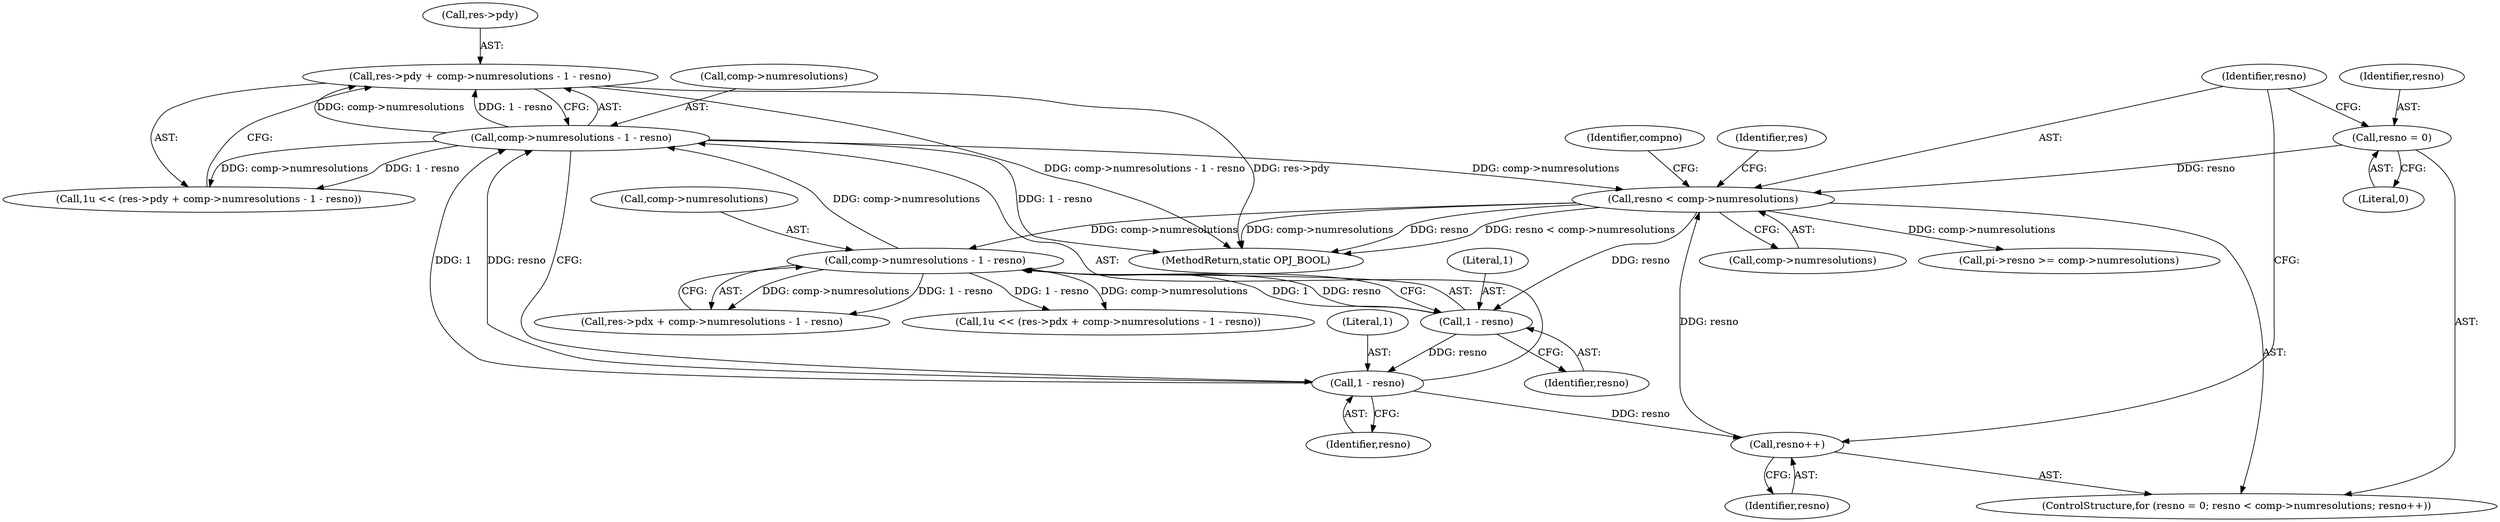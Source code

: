 digraph "0_openjpeg_d27ccf01c68a31ad62b33d2dc1ba2bb1eeaafe7b_1@pointer" {
"1000215" [label="(Call,res->pdy + comp->numresolutions - 1 - resno)"];
"1000219" [label="(Call,comp->numresolutions - 1 - resno)"];
"1000200" [label="(Call,comp->numresolutions - 1 - resno)"];
"1000170" [label="(Call,resno < comp->numresolutions)"];
"1000167" [label="(Call,resno = 0)"];
"1000175" [label="(Call,resno++)"];
"1000223" [label="(Call,1 - resno)"];
"1000204" [label="(Call,1 - resno)"];
"1000166" [label="(ControlStructure,for (resno = 0; resno < comp->numresolutions; resno++))"];
"1000175" [label="(Call,resno++)"];
"1000196" [label="(Call,res->pdx + comp->numresolutions - 1 - resno)"];
"1000224" [label="(Literal,1)"];
"1000220" [label="(Call,comp->numresolutions)"];
"1000223" [label="(Call,1 - resno)"];
"1000194" [label="(Call,1u << (res->pdx + comp->numresolutions - 1 - resno))"];
"1000167" [label="(Call,resno = 0)"];
"1000215" [label="(Call,res->pdy + comp->numresolutions - 1 - resno)"];
"1000448" [label="(Call,pi->resno >= comp->numresolutions)"];
"1000206" [label="(Identifier,resno)"];
"1000225" [label="(Identifier,resno)"];
"1000205" [label="(Literal,1)"];
"1000213" [label="(Call,1u << (res->pdy + comp->numresolutions - 1 - resno))"];
"1000204" [label="(Call,1 - resno)"];
"1000171" [label="(Identifier,resno)"];
"1000219" [label="(Call,comp->numresolutions - 1 - resno)"];
"1000156" [label="(Identifier,compno)"];
"1000216" [label="(Call,res->pdy)"];
"1000169" [label="(Literal,0)"];
"1000200" [label="(Call,comp->numresolutions - 1 - resno)"];
"1000168" [label="(Identifier,resno)"];
"1000814" [label="(MethodReturn,static OPJ_BOOL)"];
"1000201" [label="(Call,comp->numresolutions)"];
"1000176" [label="(Identifier,resno)"];
"1000170" [label="(Call,resno < comp->numresolutions)"];
"1000172" [label="(Call,comp->numresolutions)"];
"1000181" [label="(Identifier,res)"];
"1000215" -> "1000213"  [label="AST: "];
"1000215" -> "1000219"  [label="CFG: "];
"1000216" -> "1000215"  [label="AST: "];
"1000219" -> "1000215"  [label="AST: "];
"1000213" -> "1000215"  [label="CFG: "];
"1000215" -> "1000814"  [label="DDG: res->pdy"];
"1000215" -> "1000814"  [label="DDG: comp->numresolutions - 1 - resno"];
"1000219" -> "1000215"  [label="DDG: comp->numresolutions"];
"1000219" -> "1000215"  [label="DDG: 1 - resno"];
"1000219" -> "1000223"  [label="CFG: "];
"1000220" -> "1000219"  [label="AST: "];
"1000223" -> "1000219"  [label="AST: "];
"1000219" -> "1000814"  [label="DDG: 1 - resno"];
"1000219" -> "1000170"  [label="DDG: comp->numresolutions"];
"1000219" -> "1000213"  [label="DDG: comp->numresolutions"];
"1000219" -> "1000213"  [label="DDG: 1 - resno"];
"1000200" -> "1000219"  [label="DDG: comp->numresolutions"];
"1000223" -> "1000219"  [label="DDG: 1"];
"1000223" -> "1000219"  [label="DDG: resno"];
"1000200" -> "1000196"  [label="AST: "];
"1000200" -> "1000204"  [label="CFG: "];
"1000201" -> "1000200"  [label="AST: "];
"1000204" -> "1000200"  [label="AST: "];
"1000196" -> "1000200"  [label="CFG: "];
"1000200" -> "1000194"  [label="DDG: comp->numresolutions"];
"1000200" -> "1000194"  [label="DDG: 1 - resno"];
"1000200" -> "1000196"  [label="DDG: comp->numresolutions"];
"1000200" -> "1000196"  [label="DDG: 1 - resno"];
"1000170" -> "1000200"  [label="DDG: comp->numresolutions"];
"1000204" -> "1000200"  [label="DDG: 1"];
"1000204" -> "1000200"  [label="DDG: resno"];
"1000170" -> "1000166"  [label="AST: "];
"1000170" -> "1000172"  [label="CFG: "];
"1000171" -> "1000170"  [label="AST: "];
"1000172" -> "1000170"  [label="AST: "];
"1000181" -> "1000170"  [label="CFG: "];
"1000156" -> "1000170"  [label="CFG: "];
"1000170" -> "1000814"  [label="DDG: comp->numresolutions"];
"1000170" -> "1000814"  [label="DDG: resno"];
"1000170" -> "1000814"  [label="DDG: resno < comp->numresolutions"];
"1000167" -> "1000170"  [label="DDG: resno"];
"1000175" -> "1000170"  [label="DDG: resno"];
"1000170" -> "1000204"  [label="DDG: resno"];
"1000170" -> "1000448"  [label="DDG: comp->numresolutions"];
"1000167" -> "1000166"  [label="AST: "];
"1000167" -> "1000169"  [label="CFG: "];
"1000168" -> "1000167"  [label="AST: "];
"1000169" -> "1000167"  [label="AST: "];
"1000171" -> "1000167"  [label="CFG: "];
"1000175" -> "1000166"  [label="AST: "];
"1000175" -> "1000176"  [label="CFG: "];
"1000176" -> "1000175"  [label="AST: "];
"1000171" -> "1000175"  [label="CFG: "];
"1000223" -> "1000175"  [label="DDG: resno"];
"1000223" -> "1000225"  [label="CFG: "];
"1000224" -> "1000223"  [label="AST: "];
"1000225" -> "1000223"  [label="AST: "];
"1000204" -> "1000223"  [label="DDG: resno"];
"1000204" -> "1000206"  [label="CFG: "];
"1000205" -> "1000204"  [label="AST: "];
"1000206" -> "1000204"  [label="AST: "];
}
